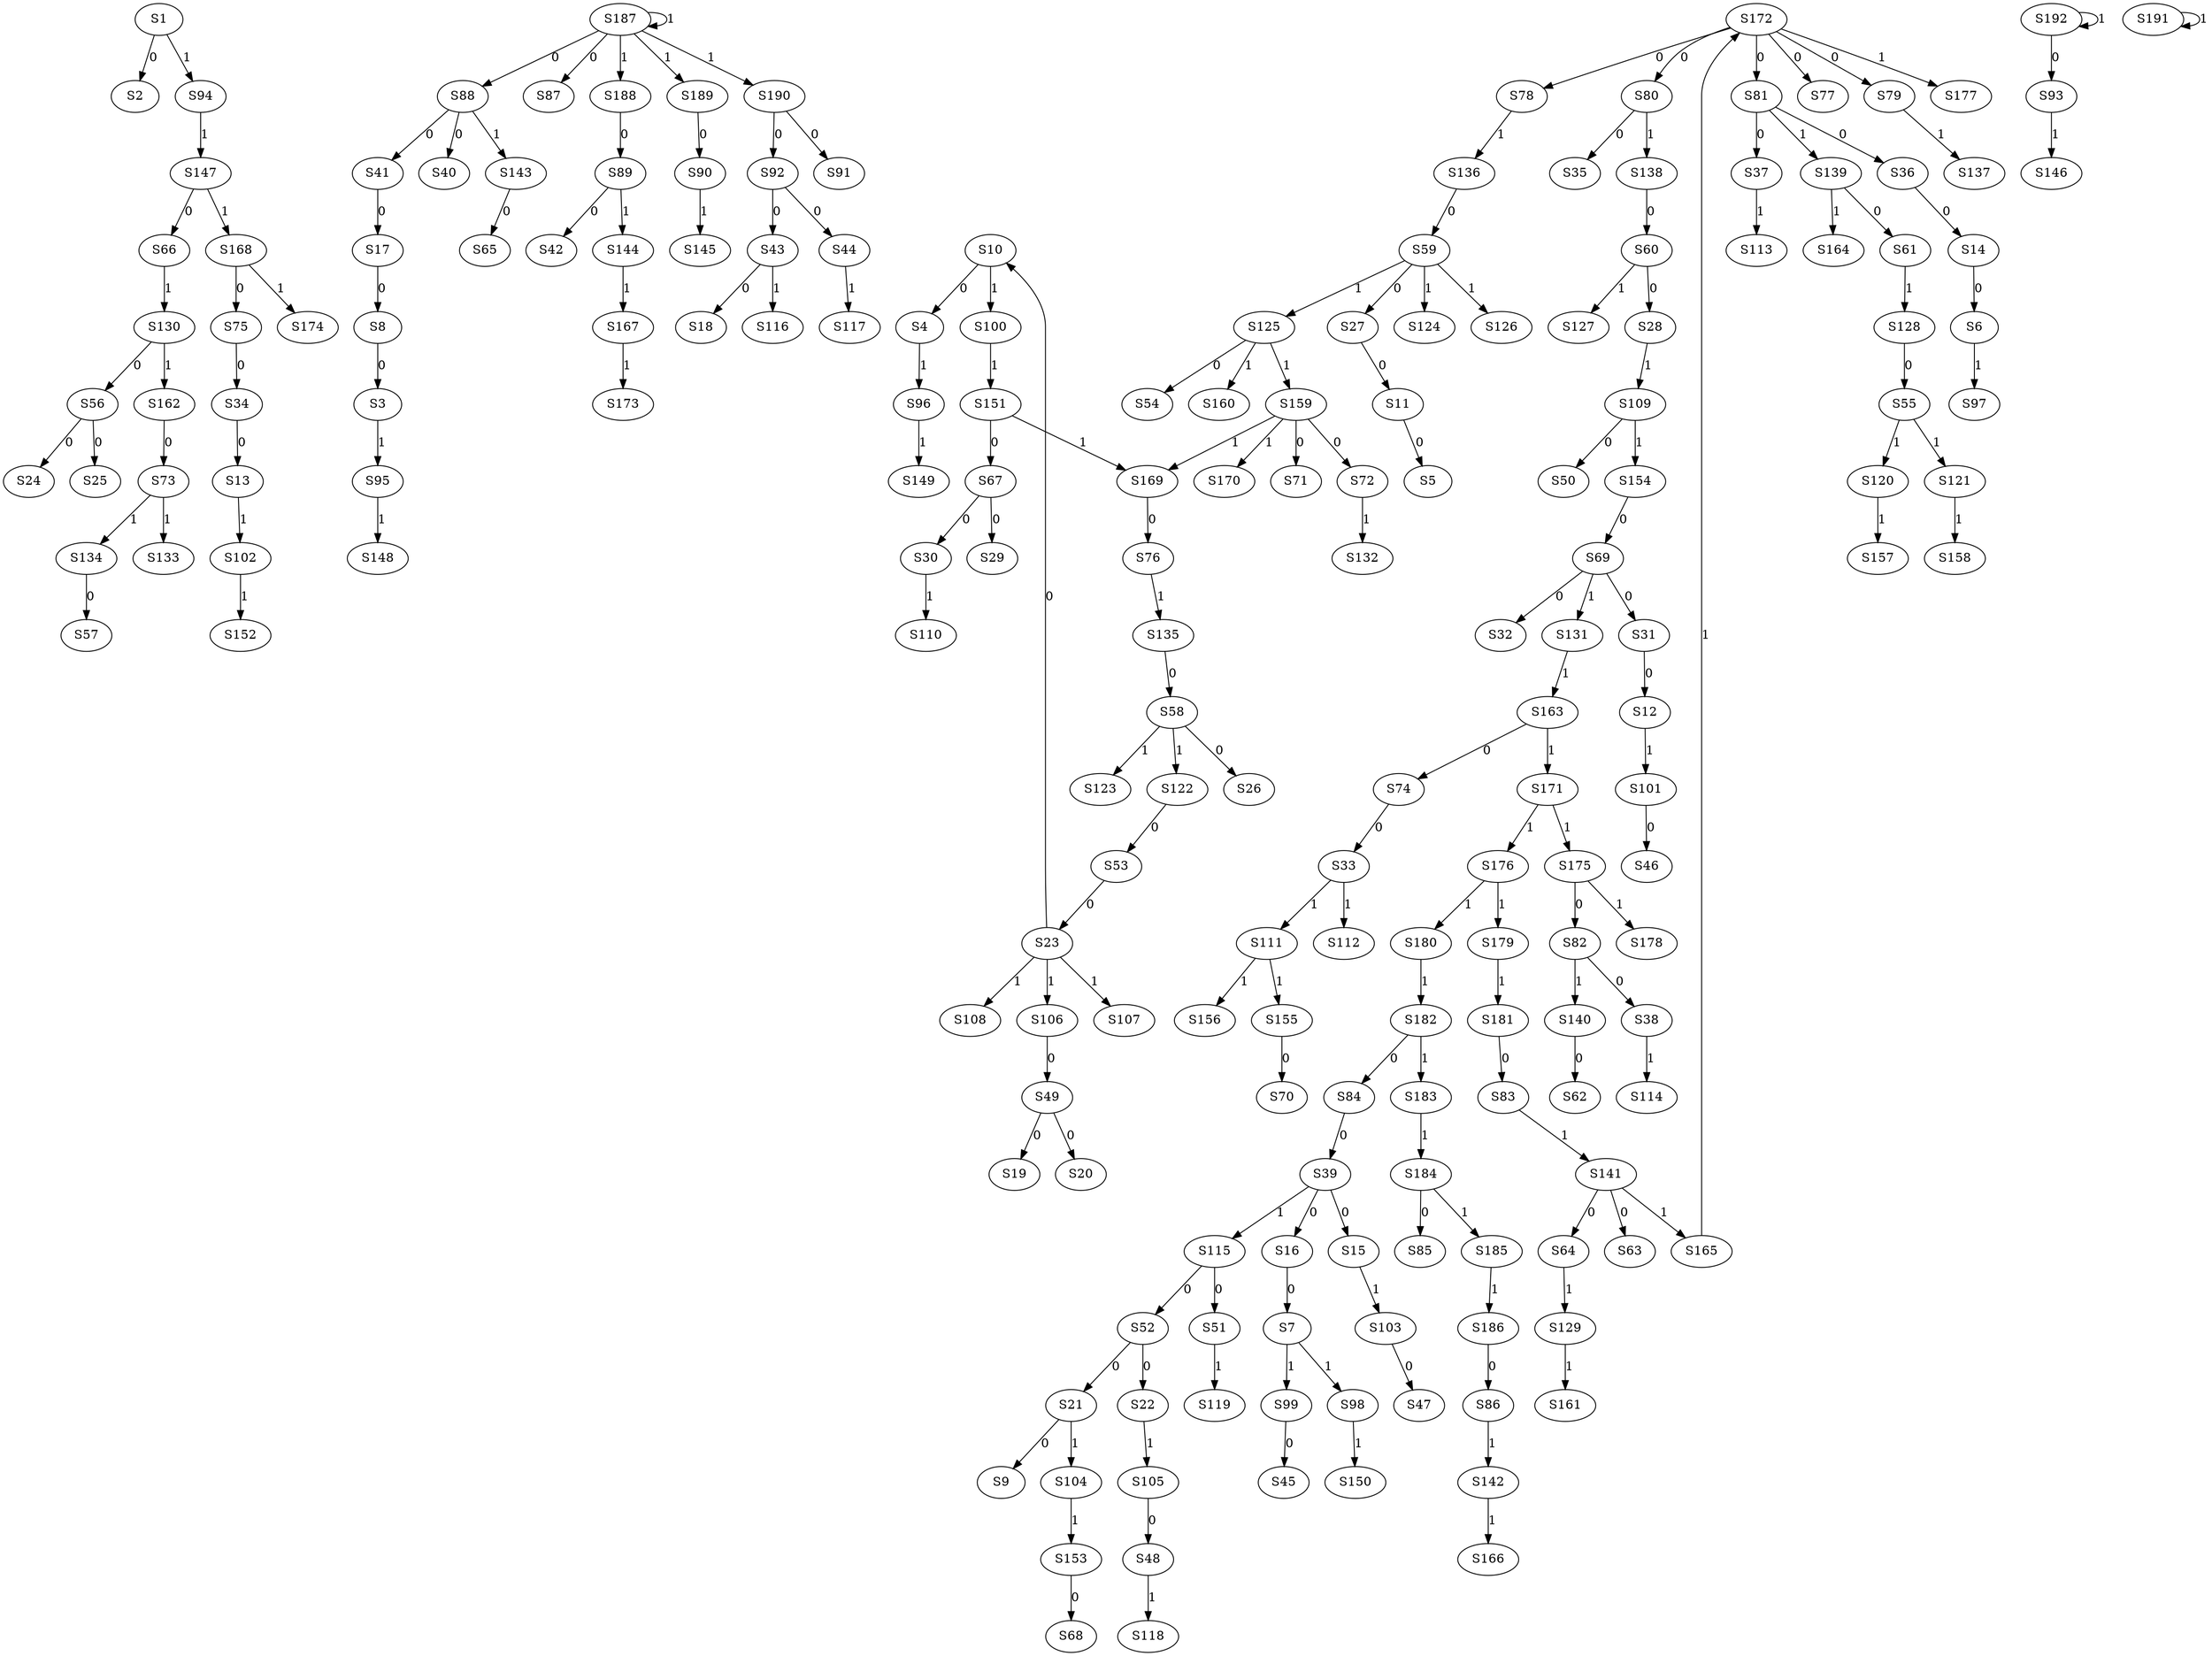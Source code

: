strict digraph {
	S1 -> S2 [ label = 0 ];
	S8 -> S3 [ label = 0 ];
	S10 -> S4 [ label = 0 ];
	S11 -> S5 [ label = 0 ];
	S14 -> S6 [ label = 0 ];
	S16 -> S7 [ label = 0 ];
	S17 -> S8 [ label = 0 ];
	S21 -> S9 [ label = 0 ];
	S23 -> S10 [ label = 0 ];
	S27 -> S11 [ label = 0 ];
	S31 -> S12 [ label = 0 ];
	S34 -> S13 [ label = 0 ];
	S36 -> S14 [ label = 0 ];
	S39 -> S15 [ label = 0 ];
	S39 -> S16 [ label = 0 ];
	S41 -> S17 [ label = 0 ];
	S43 -> S18 [ label = 0 ];
	S49 -> S19 [ label = 0 ];
	S49 -> S20 [ label = 0 ];
	S52 -> S21 [ label = 0 ];
	S52 -> S22 [ label = 0 ];
	S53 -> S23 [ label = 0 ];
	S56 -> S24 [ label = 0 ];
	S56 -> S25 [ label = 0 ];
	S58 -> S26 [ label = 0 ];
	S59 -> S27 [ label = 0 ];
	S60 -> S28 [ label = 0 ];
	S67 -> S29 [ label = 0 ];
	S67 -> S30 [ label = 0 ];
	S69 -> S31 [ label = 0 ];
	S69 -> S32 [ label = 0 ];
	S74 -> S33 [ label = 0 ];
	S75 -> S34 [ label = 0 ];
	S80 -> S35 [ label = 0 ];
	S81 -> S36 [ label = 0 ];
	S81 -> S37 [ label = 0 ];
	S82 -> S38 [ label = 0 ];
	S84 -> S39 [ label = 0 ];
	S88 -> S40 [ label = 0 ];
	S88 -> S41 [ label = 0 ];
	S89 -> S42 [ label = 0 ];
	S92 -> S43 [ label = 0 ];
	S92 -> S44 [ label = 0 ];
	S99 -> S45 [ label = 0 ];
	S101 -> S46 [ label = 0 ];
	S103 -> S47 [ label = 0 ];
	S105 -> S48 [ label = 0 ];
	S106 -> S49 [ label = 0 ];
	S109 -> S50 [ label = 0 ];
	S115 -> S51 [ label = 0 ];
	S115 -> S52 [ label = 0 ];
	S122 -> S53 [ label = 0 ];
	S125 -> S54 [ label = 0 ];
	S128 -> S55 [ label = 0 ];
	S130 -> S56 [ label = 0 ];
	S134 -> S57 [ label = 0 ];
	S135 -> S58 [ label = 0 ];
	S136 -> S59 [ label = 0 ];
	S138 -> S60 [ label = 0 ];
	S139 -> S61 [ label = 0 ];
	S140 -> S62 [ label = 0 ];
	S141 -> S63 [ label = 0 ];
	S141 -> S64 [ label = 0 ];
	S143 -> S65 [ label = 0 ];
	S147 -> S66 [ label = 0 ];
	S151 -> S67 [ label = 0 ];
	S153 -> S68 [ label = 0 ];
	S154 -> S69 [ label = 0 ];
	S155 -> S70 [ label = 0 ];
	S159 -> S71 [ label = 0 ];
	S159 -> S72 [ label = 0 ];
	S162 -> S73 [ label = 0 ];
	S163 -> S74 [ label = 0 ];
	S168 -> S75 [ label = 0 ];
	S169 -> S76 [ label = 0 ];
	S172 -> S77 [ label = 0 ];
	S172 -> S78 [ label = 0 ];
	S172 -> S79 [ label = 0 ];
	S172 -> S80 [ label = 0 ];
	S172 -> S81 [ label = 0 ];
	S175 -> S82 [ label = 0 ];
	S181 -> S83 [ label = 0 ];
	S182 -> S84 [ label = 0 ];
	S184 -> S85 [ label = 0 ];
	S186 -> S86 [ label = 0 ];
	S187 -> S87 [ label = 0 ];
	S187 -> S88 [ label = 0 ];
	S188 -> S89 [ label = 0 ];
	S189 -> S90 [ label = 0 ];
	S190 -> S91 [ label = 0 ];
	S190 -> S92 [ label = 0 ];
	S192 -> S93 [ label = 0 ];
	S1 -> S94 [ label = 1 ];
	S3 -> S95 [ label = 1 ];
	S4 -> S96 [ label = 1 ];
	S6 -> S97 [ label = 1 ];
	S7 -> S98 [ label = 1 ];
	S7 -> S99 [ label = 1 ];
	S10 -> S100 [ label = 1 ];
	S12 -> S101 [ label = 1 ];
	S13 -> S102 [ label = 1 ];
	S15 -> S103 [ label = 1 ];
	S21 -> S104 [ label = 1 ];
	S22 -> S105 [ label = 1 ];
	S23 -> S106 [ label = 1 ];
	S23 -> S107 [ label = 1 ];
	S23 -> S108 [ label = 1 ];
	S28 -> S109 [ label = 1 ];
	S30 -> S110 [ label = 1 ];
	S33 -> S111 [ label = 1 ];
	S33 -> S112 [ label = 1 ];
	S37 -> S113 [ label = 1 ];
	S38 -> S114 [ label = 1 ];
	S39 -> S115 [ label = 1 ];
	S43 -> S116 [ label = 1 ];
	S44 -> S117 [ label = 1 ];
	S48 -> S118 [ label = 1 ];
	S51 -> S119 [ label = 1 ];
	S55 -> S120 [ label = 1 ];
	S55 -> S121 [ label = 1 ];
	S58 -> S122 [ label = 1 ];
	S58 -> S123 [ label = 1 ];
	S59 -> S124 [ label = 1 ];
	S59 -> S125 [ label = 1 ];
	S59 -> S126 [ label = 1 ];
	S60 -> S127 [ label = 1 ];
	S61 -> S128 [ label = 1 ];
	S64 -> S129 [ label = 1 ];
	S66 -> S130 [ label = 1 ];
	S69 -> S131 [ label = 1 ];
	S72 -> S132 [ label = 1 ];
	S73 -> S133 [ label = 1 ];
	S73 -> S134 [ label = 1 ];
	S76 -> S135 [ label = 1 ];
	S78 -> S136 [ label = 1 ];
	S79 -> S137 [ label = 1 ];
	S80 -> S138 [ label = 1 ];
	S81 -> S139 [ label = 1 ];
	S82 -> S140 [ label = 1 ];
	S83 -> S141 [ label = 1 ];
	S86 -> S142 [ label = 1 ];
	S88 -> S143 [ label = 1 ];
	S89 -> S144 [ label = 1 ];
	S90 -> S145 [ label = 1 ];
	S93 -> S146 [ label = 1 ];
	S94 -> S147 [ label = 1 ];
	S95 -> S148 [ label = 1 ];
	S96 -> S149 [ label = 1 ];
	S98 -> S150 [ label = 1 ];
	S100 -> S151 [ label = 1 ];
	S102 -> S152 [ label = 1 ];
	S104 -> S153 [ label = 1 ];
	S109 -> S154 [ label = 1 ];
	S111 -> S155 [ label = 1 ];
	S111 -> S156 [ label = 1 ];
	S120 -> S157 [ label = 1 ];
	S121 -> S158 [ label = 1 ];
	S125 -> S159 [ label = 1 ];
	S125 -> S160 [ label = 1 ];
	S129 -> S161 [ label = 1 ];
	S130 -> S162 [ label = 1 ];
	S131 -> S163 [ label = 1 ];
	S139 -> S164 [ label = 1 ];
	S141 -> S165 [ label = 1 ];
	S142 -> S166 [ label = 1 ];
	S144 -> S167 [ label = 1 ];
	S147 -> S168 [ label = 1 ];
	S151 -> S169 [ label = 1 ];
	S159 -> S170 [ label = 1 ];
	S163 -> S171 [ label = 1 ];
	S165 -> S172 [ label = 1 ];
	S167 -> S173 [ label = 1 ];
	S168 -> S174 [ label = 1 ];
	S171 -> S175 [ label = 1 ];
	S171 -> S176 [ label = 1 ];
	S172 -> S177 [ label = 1 ];
	S175 -> S178 [ label = 1 ];
	S176 -> S179 [ label = 1 ];
	S176 -> S180 [ label = 1 ];
	S179 -> S181 [ label = 1 ];
	S180 -> S182 [ label = 1 ];
	S182 -> S183 [ label = 1 ];
	S183 -> S184 [ label = 1 ];
	S184 -> S185 [ label = 1 ];
	S185 -> S186 [ label = 1 ];
	S187 -> S187 [ label = 1 ];
	S187 -> S188 [ label = 1 ];
	S187 -> S189 [ label = 1 ];
	S187 -> S190 [ label = 1 ];
	S191 -> S191 [ label = 1 ];
	S192 -> S192 [ label = 1 ];
	S159 -> S169 [ label = 1 ];
}